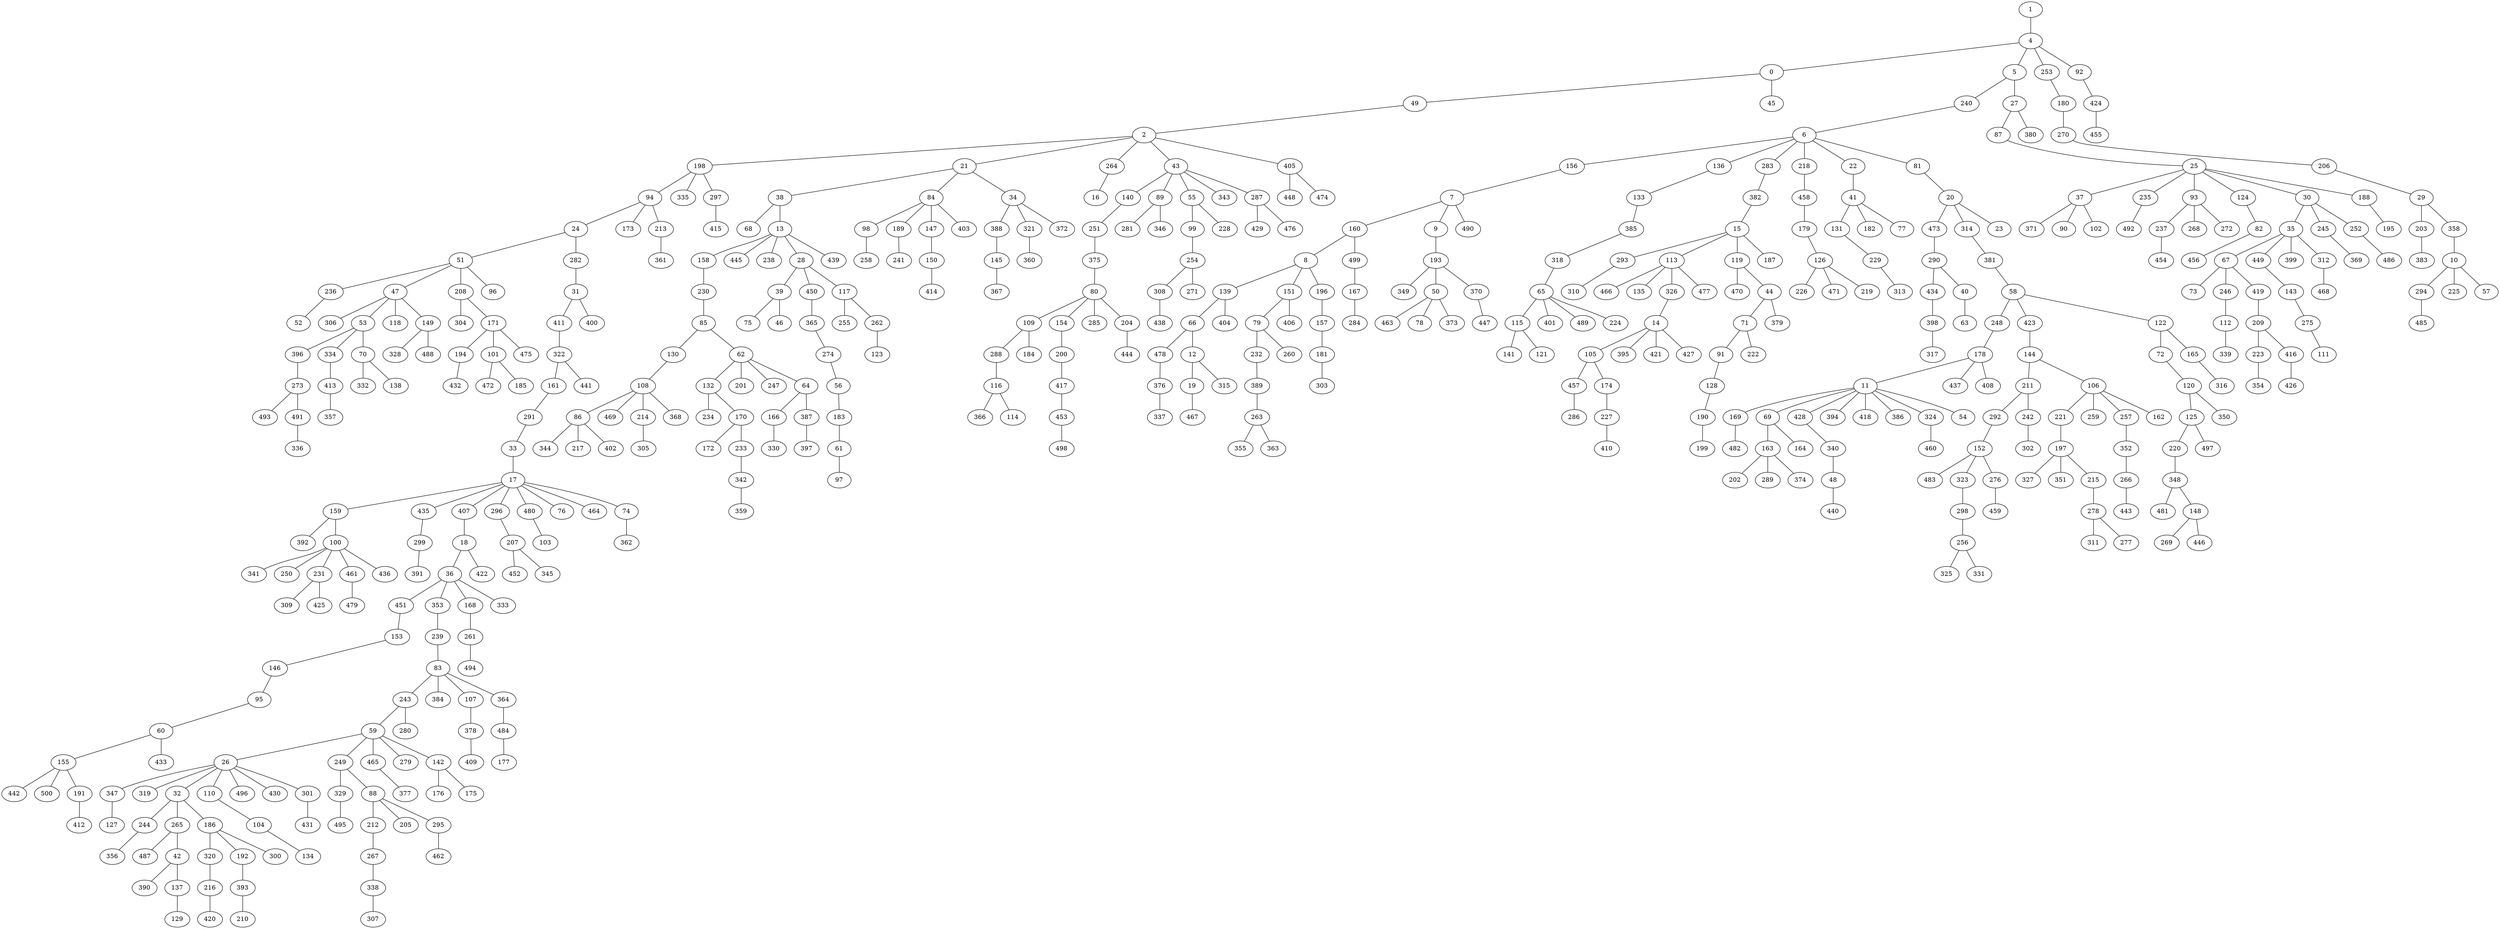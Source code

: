 strict graph G {
1;
4;
0;
49;
2;
198;
94;
24;
51;
236;
52;
47;
306;
53;
396;
273;
493;
491;
336;
334;
413;
357;
70;
332;
138;
118;
149;
328;
488;
208;
304;
171;
194;
432;
101;
472;
185;
475;
96;
282;
31;
411;
322;
161;
291;
33;
17;
159;
392;
100;
341;
250;
231;
309;
425;
461;
479;
436;
435;
299;
391;
407;
18;
36;
451;
153;
146;
95;
60;
155;
442;
500;
191;
412;
433;
353;
239;
83;
243;
59;
26;
347;
127;
319;
32;
244;
356;
265;
487;
42;
390;
137;
129;
186;
320;
216;
420;
192;
393;
210;
300;
110;
104;
134;
496;
430;
301;
431;
249;
329;
495;
88;
212;
267;
338;
307;
205;
295;
462;
465;
377;
279;
142;
176;
175;
280;
384;
107;
378;
409;
364;
484;
177;
168;
261;
494;
333;
422;
296;
207;
452;
345;
480;
103;
76;
464;
74;
362;
441;
400;
173;
213;
361;
335;
297;
415;
21;
38;
68;
13;
158;
230;
85;
130;
108;
86;
344;
217;
402;
469;
214;
305;
368;
62;
132;
234;
170;
172;
233;
342;
359;
201;
247;
64;
166;
330;
387;
397;
445;
238;
28;
39;
75;
46;
450;
365;
274;
56;
183;
61;
97;
117;
255;
262;
123;
439;
84;
98;
258;
189;
241;
147;
150;
414;
403;
34;
388;
145;
367;
321;
360;
372;
264;
16;
43;
140;
251;
375;
80;
109;
288;
116;
366;
114;
184;
154;
200;
417;
453;
498;
285;
204;
444;
89;
281;
346;
55;
99;
254;
308;
438;
271;
228;
343;
287;
429;
476;
405;
448;
474;
45;
5;
240;
6;
156;
7;
160;
8;
139;
66;
478;
376;
337;
12;
19;
467;
315;
404;
151;
79;
232;
389;
263;
355;
363;
260;
406;
196;
157;
181;
303;
499;
167;
284;
9;
193;
349;
50;
463;
78;
373;
370;
447;
490;
136;
133;
385;
318;
65;
115;
141;
121;
401;
489;
224;
283;
382;
15;
293;
310;
113;
466;
135;
326;
14;
105;
457;
286;
174;
227;
410;
395;
421;
427;
477;
119;
470;
44;
71;
91;
128;
190;
199;
222;
379;
187;
218;
458;
179;
126;
226;
471;
219;
22;
41;
131;
229;
313;
182;
77;
81;
20;
473;
290;
434;
398;
317;
40;
63;
314;
381;
58;
248;
178;
11;
169;
482;
69;
163;
202;
289;
374;
164;
428;
340;
48;
440;
394;
418;
386;
324;
460;
54;
437;
408;
423;
144;
211;
292;
152;
483;
323;
298;
256;
325;
331;
276;
459;
242;
302;
106;
221;
197;
327;
351;
215;
278;
311;
277;
259;
257;
352;
266;
443;
162;
122;
72;
120;
125;
220;
348;
481;
148;
269;
446;
497;
350;
165;
316;
23;
27;
87;
25;
37;
371;
90;
102;
235;
492;
93;
237;
454;
268;
272;
124;
82;
456;
30;
35;
67;
73;
246;
112;
339;
419;
209;
223;
354;
416;
426;
449;
143;
275;
111;
399;
312;
468;
245;
369;
252;
486;
188;
195;
380;
253;
180;
270;
206;
29;
203;
383;
358;
10;
294;
485;
225;
57;
92;
424;
455;
113 -- 477;
451 -- 153;
153 -- 146;
55 -- 228;
161 -- 291;
278 -- 311;
125 -- 220;
43 -- 55;
87 -- 25;
25 -- 188;
34 -- 388;
244 -- 356;
298 -- 256;
17 -- 296;
99 -- 254;
186 -- 320;
106 -- 221;
155 -- 500;
484 -- 177;
145 -- 367;
116 -- 366;
290 -- 434;
32 -- 186;
6 -- 218;
243 -- 280;
37 -- 90;
85 -- 130;
21 -- 84;
160 -- 499;
15 -- 113;
107 -- 378;
26 -- 301;
156 -- 7;
28 -- 450;
168 -- 261;
186 -- 192;
100 -- 461;
424 -- 455;
159 -- 392;
19 -- 467;
194 -- 432;
9 -- 193;
215 -- 278;
14 -- 395;
183 -- 61;
457 -- 286;
207 -- 452;
434 -- 398;
93 -- 268;
83 -- 243;
128 -- 190;
86 -- 217;
62 -- 247;
193 -- 349;
42 -- 390;
66 -- 12;
53 -- 70;
20 -- 473;
56 -- 183;
239 -- 83;
2 -- 405;
137 -- 129;
41 -- 182;
375 -- 80;
382 -- 15;
82 -- 456;
288 -- 116;
113 -- 135;
229 -- 313;
62 -- 64;
2 -- 43;
393 -- 210;
49 -- 2;
28 -- 39;
4 -- 92;
13 -- 439;
11 -- 169;
387 -- 397;
150 -- 414;
190 -- 199;
155 -- 442;
142 -- 175;
381 -- 58;
378 -- 409;
47 -- 53;
126 -- 471;
6 -- 156;
108 -- 469;
169 -- 482;
80 -- 109;
326 -- 14;
125 -- 497;
67 -- 246;
499 -- 167;
398 -- 317;
53 -- 396;
35 -- 449;
25 -- 93;
220 -- 348;
131 -- 229;
265 -- 42;
203 -- 383;
48 -- 440;
149 -- 488;
142 -- 176;
163 -- 374;
72 -- 120;
132 -- 170;
276 -- 459;
59 -- 142;
60 -- 433;
263 -- 355;
20 -- 314;
480 -- 103;
152 -- 483;
13 -- 28;
178 -- 408;
113 -- 326;
106 -- 257;
252 -- 486;
242 -- 302;
364 -- 484;
473 -- 290;
396 -- 273;
144 -- 211;
84 -- 189;
31 -- 400;
151 -- 406;
43 -- 140;
17 -- 480;
266 -- 443;
4 -- 5;
267 -- 338;
231 -- 425;
273 -- 491;
105 -- 457;
478 -- 376;
287 -- 476;
171 -- 194;
251 -- 375;
428 -- 340;
80 -- 204;
21 -- 34;
29 -- 203;
227 -- 410;
15 -- 119;
113 -- 466;
297 -- 415;
12 -- 19;
66 -- 478;
108 -- 214;
65 -- 224;
109 -- 184;
263 -- 363;
101 -- 185;
93 -- 272;
13 -- 445;
148 -- 269;
417 -- 453;
233 -- 342;
101 -- 472;
91 -- 128;
376 -- 337;
104 -- 134;
208 -- 171;
6 -- 136;
28 -- 117;
160 -- 8;
243 -- 59;
110 -- 104;
62 -- 132;
198 -- 297;
32 -- 244;
193 -- 370;
216 -- 420;
11 -- 69;
14 -- 427;
209 -- 416;
275 -- 111;
39 -- 75;
100 -- 436;
106 -- 162;
100 -- 231;
25 -- 235;
213 -- 361;
188 -- 195;
2 -- 264;
36 -- 333;
178 -- 437;
17 -- 159;
93 -- 237;
11 -- 428;
8 -- 139;
214 -- 305;
411 -- 322;
50 -- 463;
44 -- 71;
388 -- 145;
299 -- 391;
491 -- 336;
163 -- 202;
11 -- 394;
64 -- 387;
51 -- 47;
25 -- 30;
365 -- 274;
155 -- 191;
7 -- 490;
50 -- 373;
67 -- 73;
322 -- 441;
405 -- 448;
320 -- 216;
71 -- 91;
41 -- 131;
26 -- 32;
230 -- 85;
209 -- 223;
47 -- 306;
35 -- 67;
88 -- 295;
24 -- 282;
193 -- 50;
385 -- 318;
43 -- 287;
26 -- 430;
30 -- 252;
4 -- 0;
105 -- 174;
133 -- 385;
17 -- 435;
235 -- 492;
58 -- 423;
26 -- 347;
146 -- 95;
211 -- 292;
197 -- 351;
106 -- 259;
5 -- 27;
88 -- 212;
58 -- 122;
84 -- 403;
100 -- 341;
12 -- 315;
197 -- 215;
7 -- 9;
2 -- 21;
308 -- 438;
2 -- 198;
449 -- 143;
192 -- 393;
126 -- 226;
292 -- 152;
94 -- 213;
465 -- 377;
10 -- 225;
458 -- 179;
450 -- 365;
1 -- 4;
218 -- 458;
158 -- 230;
86 -- 344;
143 -- 275;
84 -- 98;
122 -- 72;
416 -- 426;
179 -- 126;
115 -- 141;
139 -- 66;
273 -- 493;
65 -- 401;
39 -- 46;
318 -- 65;
124 -- 82;
165 -- 316;
55 -- 99;
236 -- 52;
461 -- 479;
27 -- 87;
58 -- 248;
79 -- 260;
30 -- 245;
174 -- 227;
407 -- 18;
26 -- 496;
50 -- 78;
256 -- 325;
51 -- 236;
246 -- 112;
11 -- 386;
35 -- 399;
26 -- 319;
42 -- 137;
37 -- 371;
293 -- 310;
74 -- 362;
198 -- 335;
26 -- 110;
207 -- 345;
109 -- 288;
17 -- 464;
198 -- 94;
212 -- 267;
6 -- 283;
321 -- 360;
108 -- 368;
265 -- 487;
10 -- 294;
95 -- 60;
301 -- 431;
370 -- 447;
170 -- 172;
94 -- 173;
92 -- 424;
47 -- 149;
353 -- 239;
25 -- 37;
180 -- 270;
262 -- 123;
295 -- 462;
108 -- 86;
5 -- 240;
89 -- 281;
240 -- 6;
38 -- 68;
8 -- 196;
119 -- 470;
186 -- 300;
41 -- 77;
149 -- 328;
18 -- 422;
245 -- 369;
348 -- 148;
348 -- 481;
419 -- 209;
159 -- 100;
208 -- 304;
6 -- 22;
221 -- 197;
27 -- 380;
65 -- 489;
282 -- 31;
189 -- 241;
178 -- 11;
17 -- 407;
296 -- 207;
51 -- 208;
13 -- 238;
232 -- 389;
84 -- 147;
163 -- 289;
11 -- 324;
334 -- 413;
71 -- 222;
144 -- 106;
22 -- 41;
249 -- 329;
389 -- 263;
36 -- 353;
34 -- 372;
34 -- 321;
132 -- 234;
347 -- 127;
98 -- 258;
59 -- 465;
80 -- 285;
64 -- 166;
29 -- 358;
21 -- 38;
166 -- 330;
65 -- 115;
200 -- 417;
88 -- 205;
312 -- 468;
167 -- 284;
32 -- 265;
53 -- 334;
81 -- 20;
38 -- 13;
11 -- 418;
18 -- 36;
31 -- 411;
340 -- 48;
278 -- 277;
69 -- 164;
100 -- 250;
147 -- 150;
323 -- 298;
17 -- 76;
83 -- 107;
237 -- 454;
43 -- 89;
36 -- 168;
83 -- 364;
80 -- 154;
40 -- 63;
115 -- 121;
352 -- 266;
61 -- 97;
196 -- 157;
117 -- 262;
314 -- 381;
8 -- 151;
112 -- 339;
79 -- 232;
70 -- 138;
171 -- 101;
85 -- 62;
36 -- 451;
261 -- 494;
86 -- 402;
181 -- 303;
140 -- 251;
324 -- 460;
329 -- 495;
25 -- 124;
256 -- 331;
197 -- 327;
17 -- 74;
120 -- 125;
11 -- 54;
67 -- 419;
70 -- 332;
14 -- 105;
59 -- 279;
6 -- 81;
264 -- 16;
283 -- 382;
0 -- 49;
62 -- 201;
15 -- 187;
69 -- 163;
270 -- 206;
59 -- 249;
206 -- 29;
35 -- 312;
413 -- 357;
257 -- 352;
191 -- 412;
342 -- 359;
453 -- 498;
10 -- 57;
37 -- 102;
223 -- 354;
119 -- 44;
43 -- 343;
152 -- 323;
33 -- 17;
0 -- 45;
51 -- 96;
15 -- 293;
154 -- 200;
151 -- 79;
338 -- 307;
94 -- 24;
249 -- 88;
83 -- 384;
254 -- 271;
30 -- 35;
170 -- 233;
290 -- 40;
7 -- 160;
294 -- 485;
126 -- 219;
253 -- 180;
291 -- 33;
204 -- 444;
211 -- 242;
148 -- 446;
89 -- 346;
117 -- 255;
44 -- 379;
358 -- 10;
231 -- 309;
14 -- 421;
287 -- 429;
322 -- 161;
47 -- 118;
248 -- 178;
274 -- 56;
405 -- 474;
136 -- 133;
60 -- 155;
171 -- 475;
116 -- 114;
122 -- 165;
13 -- 158;
130 -- 108;
254 -- 308;
435 -- 299;
139 -- 404;
24 -- 51;
152 -- 276;
120 -- 350;
20 -- 23;
423 -- 144;
157 -- 181;
59 -- 26;
4 -- 253;
}
